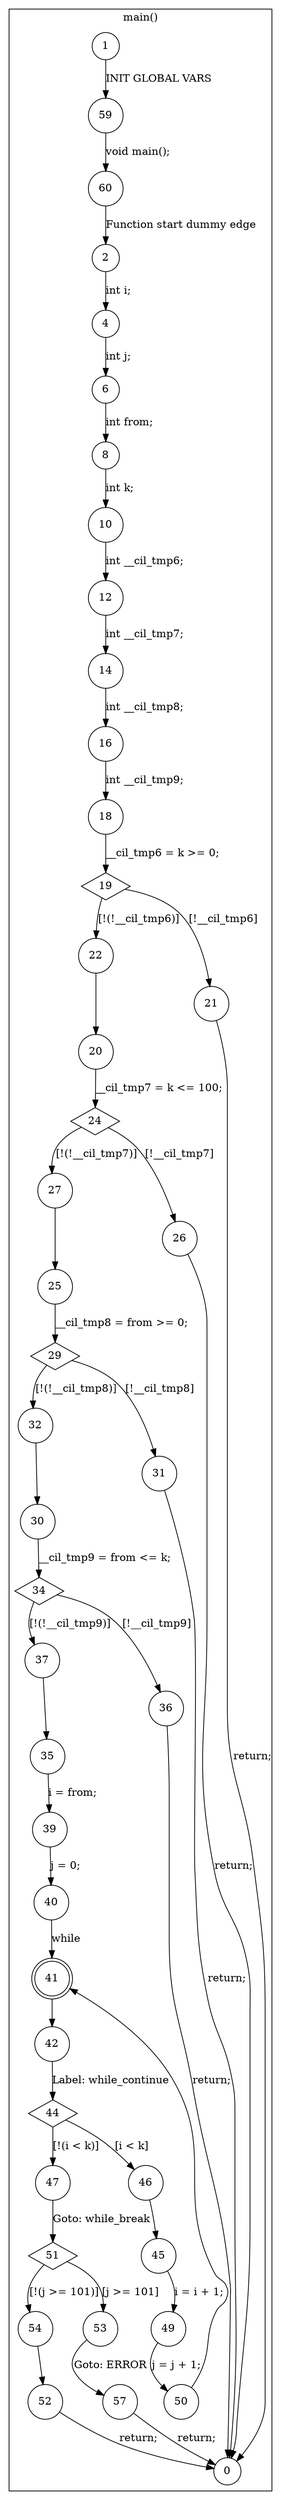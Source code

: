 digraph CFA {
19 [shape="diamond"]
19 [shape="diamond"]
24 [shape="diamond"]
24 [shape="diamond"]
29 [shape="diamond"]
29 [shape="diamond"]
34 [shape="diamond"]
34 [shape="diamond"]
41 [shape="doublecircle"]
44 [shape="diamond"]
44 [shape="diamond"]
51 [shape="diamond"]
51 [shape="diamond"]
node [shape="circle"]
subgraph cluster_main {
label="main()"
1 -> 59 [label="INIT GLOBAL VARS"]
59 -> 60 [label="void main();"]
60 -> 2 [label="Function start dummy edge"]
2 -> 4 [label="int i;"]
4 -> 6 [label="int j;"]
6 -> 8 [label="int from;"]
8 -> 10 [label="int k;"]
10 -> 12 [label="int __cil_tmp6;"]
12 -> 14 [label="int __cil_tmp7;"]
14 -> 16 [label="int __cil_tmp8;"]
16 -> 18 [label="int __cil_tmp9;"]
18 -> 19 [label="__cil_tmp6 = k >= 0;"]
19 -> 22 [label="[!(!__cil_tmp6)]"]
19 -> 21 [label="[!__cil_tmp6]"]
21 -> 0 [label="return;"]
22 -> 20 [label=""]
20 -> 24 [label="__cil_tmp7 = k <= 100;"]
24 -> 27 [label="[!(!__cil_tmp7)]"]
24 -> 26 [label="[!__cil_tmp7]"]
26 -> 0 [label="return;"]
27 -> 25 [label=""]
25 -> 29 [label="__cil_tmp8 = from >= 0;"]
29 -> 32 [label="[!(!__cil_tmp8)]"]
29 -> 31 [label="[!__cil_tmp8]"]
31 -> 0 [label="return;"]
32 -> 30 [label=""]
30 -> 34 [label="__cil_tmp9 = from <= k;"]
34 -> 37 [label="[!(!__cil_tmp9)]"]
34 -> 36 [label="[!__cil_tmp9]"]
36 -> 0 [label="return;"]
37 -> 35 [label=""]
35 -> 39 [label="i = from;"]
39 -> 40 [label="j = 0;"]
40 -> 41 [label="while"]
41 -> 42 [label=""]
42 -> 44 [label="Label: while_continue"]
44 -> 47 [label="[!(i < k)]"]
44 -> 46 [label="[i < k]"]
46 -> 45 [label=""]
45 -> 49 [label="i = i + 1;"]
49 -> 50 [label="j = j + 1;"]
50 -> 41 [label=""]
47 -> 51 [label="Goto: while_break"]
51 -> 54 [label="[!(j >= 101)]"]
51 -> 53 [label="[j >= 101]"]
53 -> 57 [label="Goto: ERROR"]
57 -> 0 [label="return;"]
54 -> 52 [label=""]
52 -> 0 [label="return;"]}
}